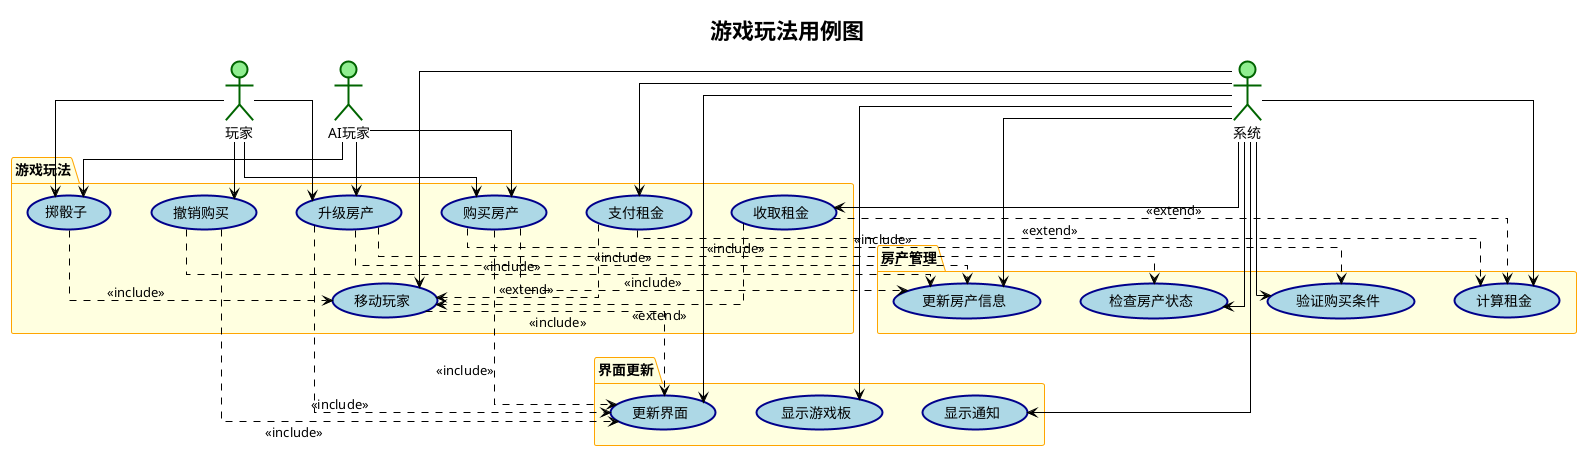 @startuml 游戏玩法用例图
!theme plain
title 游戏玩法用例图

' 样式设置
skinparam usecase {
  BackgroundColor LightBlue
  BorderColor DarkBlue
  BorderThickness 2
}
skinparam actor {
  BackgroundColor LightGreen
  BorderColor DarkGreen
  BorderThickness 2
}
skinparam package {
  BackgroundColor LightYellow
  BorderColor Orange
  BorderThickness 1
}
skinparam linetype ortho
skinparam nodesep 40
skinparam ranksep 50

' 定义参与者
actor "玩家" as Player
actor "AI玩家" as AIPlayer
actor "系统" as System

' 游戏玩法用例
package "游戏玩法" {
  usecase "掷骰子" as UC_RollDice
  usecase "移动玩家" as UC_MovePlayer
  usecase "购买房产" as UC_PurchaseProperty
  usecase "升级房产" as UC_UpgradeProperty
  usecase "支付租金" as UC_PayRent
  usecase "收取租金" as UC_CollectRent
  usecase "撤销购买" as UC_UndoPurchase
}

' 房产管理用例
package "房产管理" {
  usecase "检查房产状态" as UC_CheckPropertyStatus
  usecase "计算租金" as UC_CalculateRent
  usecase "更新房产信息" as UC_UpdatePropertyInfo
  usecase "验证购买条件" as UC_ValidatePurchase
}

' 界面更新用例
package "界面更新" {
  usecase "更新界面" as UC_UpdateUI
  usecase "显示游戏板" as UC_DisplayGameBoard
  usecase "显示通知" as UC_ShowNotifications
}

' 参与者与用例的关系
Player --> UC_RollDice
Player --> UC_PurchaseProperty
Player --> UC_UpgradeProperty
Player --> UC_UndoPurchase

AIPlayer --> UC_RollDice
AIPlayer --> UC_PurchaseProperty
AIPlayer --> UC_UpgradeProperty

System --> UC_MovePlayer
System --> UC_PayRent
System --> UC_CollectRent
System --> UC_CheckPropertyStatus
System --> UC_CalculateRent
System --> UC_UpdatePropertyInfo
System --> UC_ValidatePurchase
System --> UC_UpdateUI
System --> UC_DisplayGameBoard
System --> UC_ShowNotifications

' 包含关系 (include)
UC_RollDice ..> UC_MovePlayer : <<include>>
UC_MovePlayer ..> UC_UpdateUI : <<include>>
UC_PurchaseProperty ..> UC_ValidatePurchase : <<include>>
UC_PurchaseProperty ..> UC_UpdatePropertyInfo : <<include>>
UC_PurchaseProperty ..> UC_UpdateUI : <<include>>
UC_UpgradeProperty ..> UC_CheckPropertyStatus : <<include>>
UC_UpgradeProperty ..> UC_UpdatePropertyInfo : <<include>>
UC_UpgradeProperty ..> UC_UpdateUI : <<include>>
UC_UndoPurchase ..> UC_UpdatePropertyInfo : <<include>>
UC_UndoPurchase ..> UC_UpdateUI : <<include>>

' 扩展关系 (extend)
UC_PayRent ..> UC_MovePlayer : <<extend>>
UC_CollectRent ..> UC_MovePlayer : <<extend>>
UC_PayRent ..> UC_CalculateRent : <<extend>>
UC_CollectRent ..> UC_CalculateRent : <<extend>>

@enduml